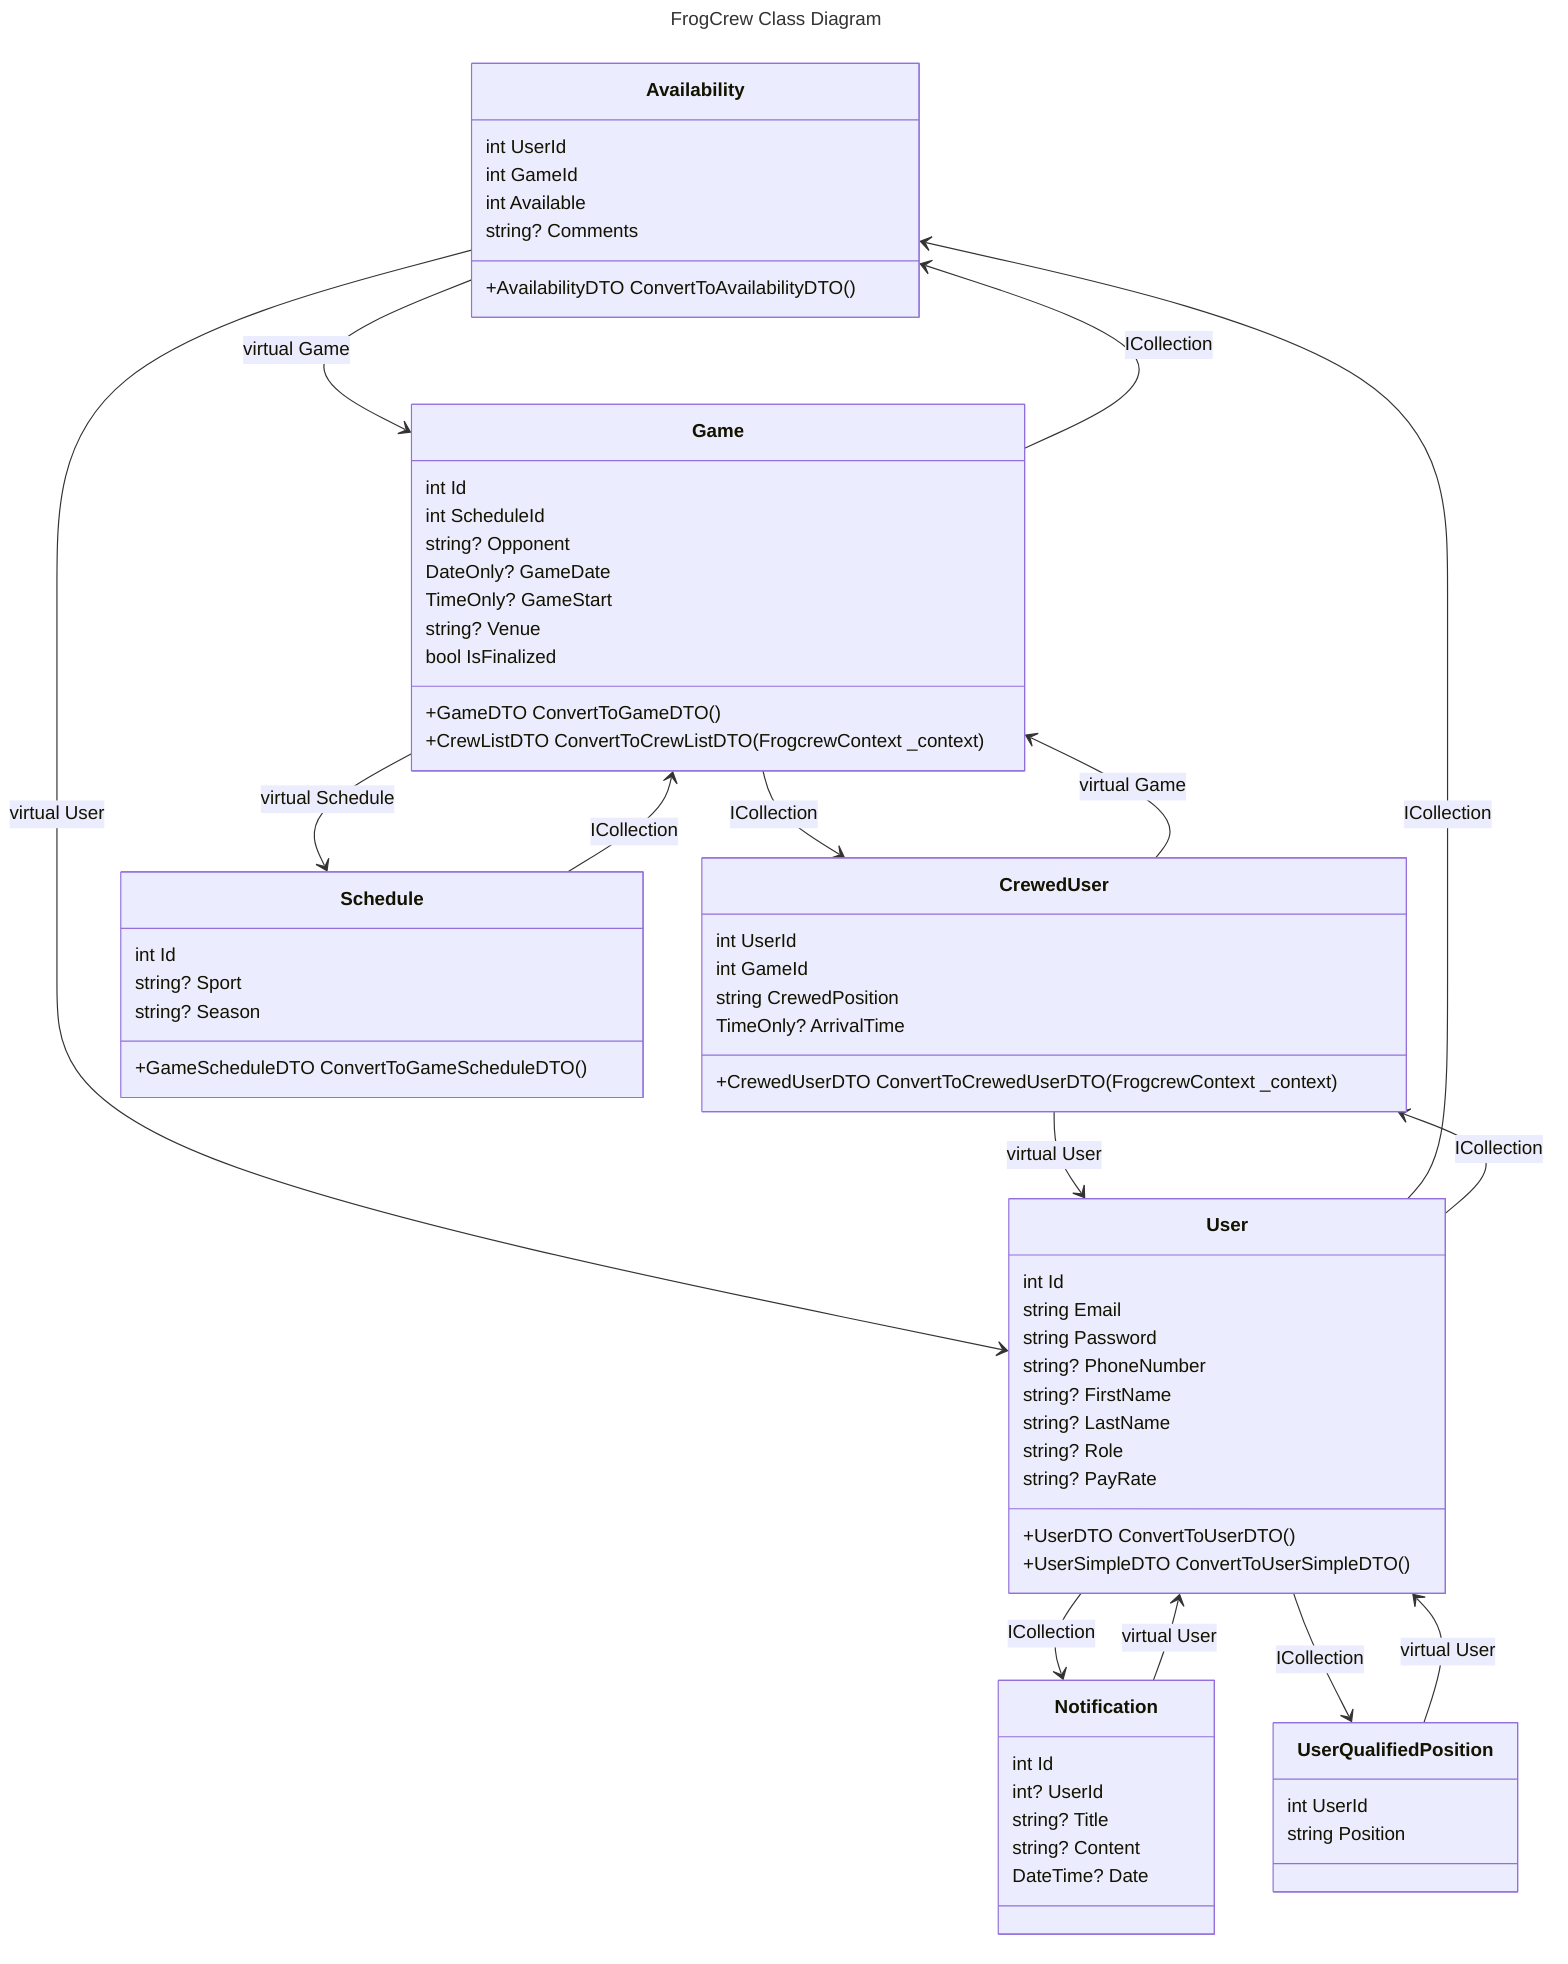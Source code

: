 ---
title: FrogCrew Class Diagram
---
classDiagram
    class Availability {
        int UserId
        int GameId
        int Available
        string? Comments
        +AvailabilityDTO ConvertToAvailabilityDTO()
    }
    Availability --> Game: virtual Game
    Availability --> User: virtual User

    class CrewedUser {
        int UserId
        int GameId
        string CrewedPosition
        TimeOnly? ArrivalTime
        +CrewedUserDTO ConvertToCrewedUserDTO(FrogcrewContext _context)
    }
    CrewedUser --> Game: virtual Game
    CrewedUser --> User: virtual User

    class Game {
        int Id
        int ScheduleId
        string? Opponent
        DateOnly? GameDate
        TimeOnly? GameStart
        string? Venue
        bool IsFinalized
        +GameDTO ConvertToGameDTO()
        +CrewListDTO ConvertToCrewListDTO(FrogcrewContext _context)
    }
    Game --> Schedule: virtual Schedule
    Game --> Availability: ICollection
    Game --> CrewedUser: ICollection

    class Notification {
        int Id
        int? UserId
        string? Title
        string? Content
        DateTime? Date
    }
    Notification --> User: virtual User

    class Schedule {
        int Id
        string? Sport
        string? Season
        +GameScheduleDTO ConvertToGameScheduleDTO()
    }
    Schedule --> Game: ICollection

    class User {
        int Id
        string Email
        string Password
        string? PhoneNumber
        string? FirstName
        string? LastName
        string? Role
        string? PayRate
        +UserDTO ConvertToUserDTO()
        +UserSimpleDTO ConvertToUserSimpleDTO()
    }
    User --> Availability: ICollection
    User --> CrewedUser: ICollection
    User --> Notification: ICollection
    User --> UserQualifiedPosition: ICollection

    class UserQualifiedPosition {
        int UserId
        string Position
    }
    UserQualifiedPosition --> User: virtual User